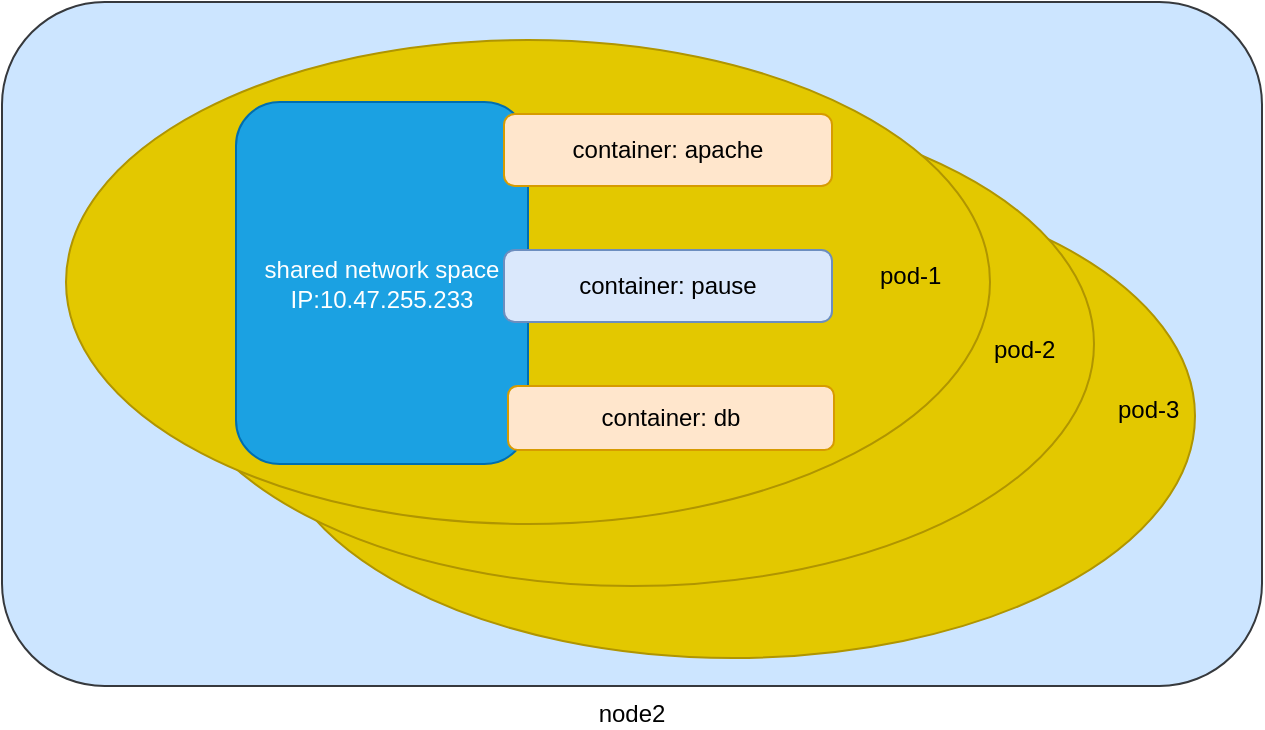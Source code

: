 <mxfile version="11.1.4" type="device"><diagram id="MEAX7VduMV3Xujvfp3zE" name="Page-1"><mxGraphModel dx="1162" dy="670" grid="0" gridSize="10" guides="1" tooltips="1" connect="1" arrows="1" fold="1" page="1" pageScale="1" pageWidth="850" pageHeight="1100" math="0" shadow="0"><root><mxCell id="0"/><mxCell id="1" parent="0"/><mxCell id="6l1FFE5ovw8tY2_yaLQ4-1" value="node2" style="rounded=1;whiteSpace=wrap;html=1;fillColor=#cce5ff;labelPosition=center;verticalLabelPosition=bottom;align=center;verticalAlign=top;strokeColor=#36393d;" vertex="1" parent="1"><mxGeometry x="110" y="174" width="630" height="342" as="geometry"/></mxCell><mxCell id="6l1FFE5ovw8tY2_yaLQ4-6" value="" style="ellipse;whiteSpace=wrap;html=1;labelPosition=right;verticalLabelPosition=top;align=left;verticalAlign=bottom;fillColor=#e3c800;strokeColor=#B09500;fontColor=#ffffff;" vertex="1" parent="1"><mxGeometry x="244.5" y="260" width="462" height="242" as="geometry"/></mxCell><mxCell id="6l1FFE5ovw8tY2_yaLQ4-5" value="" style="ellipse;whiteSpace=wrap;html=1;labelPosition=right;verticalLabelPosition=top;align=left;verticalAlign=bottom;fillColor=#e3c800;strokeColor=#B09500;fontColor=#ffffff;" vertex="1" parent="1"><mxGeometry x="194" y="224" width="462" height="242" as="geometry"/></mxCell><mxCell id="-fuwoouN6H_sSfCgusVk-14" value="" style="ellipse;whiteSpace=wrap;html=1;labelPosition=right;verticalLabelPosition=top;align=left;verticalAlign=bottom;fillColor=#e3c800;strokeColor=#B09500;fontColor=#ffffff;" parent="1" vertex="1"><mxGeometry x="142" y="193" width="462" height="242" as="geometry"/></mxCell><mxCell id="6l1FFE5ovw8tY2_yaLQ4-4" value="&lt;span style=&quot;text-align: left&quot;&gt;shared network space&lt;br&gt;IP:&lt;/span&gt;10.47.255.233" style="rounded=1;whiteSpace=wrap;html=1;fillColor=#1ba1e2;strokeColor=#006EAF;fontColor=#ffffff;" vertex="1" parent="1"><mxGeometry x="227" y="224" width="146" height="181" as="geometry"/></mxCell><mxCell id="-fuwoouN6H_sSfCgusVk-16" value="container: db" style="rounded=1;whiteSpace=wrap;html=1;fillColor=#ffe6cc;strokeColor=#d79b00;" parent="1" vertex="1"><mxGeometry x="363" y="366" width="163" height="32" as="geometry"/></mxCell><mxCell id="-fuwoouN6H_sSfCgusVk-15" value="container: apache" style="rounded=1;whiteSpace=wrap;html=1;fillColor=#ffe6cc;strokeColor=#d79b00;" parent="1" vertex="1"><mxGeometry x="361" y="230" width="164" height="36" as="geometry"/></mxCell><mxCell id="6l1FFE5ovw8tY2_yaLQ4-7" value="pod-1" style="text;html=1;resizable=0;points=[];autosize=1;align=left;verticalAlign=top;spacingTop=-4;" vertex="1" parent="1"><mxGeometry x="547" y="300.5" width="41" height="14" as="geometry"/></mxCell><mxCell id="6l1FFE5ovw8tY2_yaLQ4-8" value="pod-2" style="text;html=1;resizable=0;points=[];autosize=1;align=left;verticalAlign=top;spacingTop=-4;" vertex="1" parent="1"><mxGeometry x="604" y="338" width="41" height="14" as="geometry"/></mxCell><mxCell id="6l1FFE5ovw8tY2_yaLQ4-9" value="pod-3" style="text;html=1;resizable=0;points=[];autosize=1;align=left;verticalAlign=top;spacingTop=-4;" vertex="1" parent="1"><mxGeometry x="665.5" y="368" width="41" height="14" as="geometry"/></mxCell><mxCell id="6l1FFE5ovw8tY2_yaLQ4-10" value="container: pause" style="rounded=1;whiteSpace=wrap;html=1;fillColor=#dae8fc;strokeColor=#6c8ebf;" vertex="1" parent="1"><mxGeometry x="361" y="298" width="164" height="36" as="geometry"/></mxCell></root></mxGraphModel></diagram></mxfile>